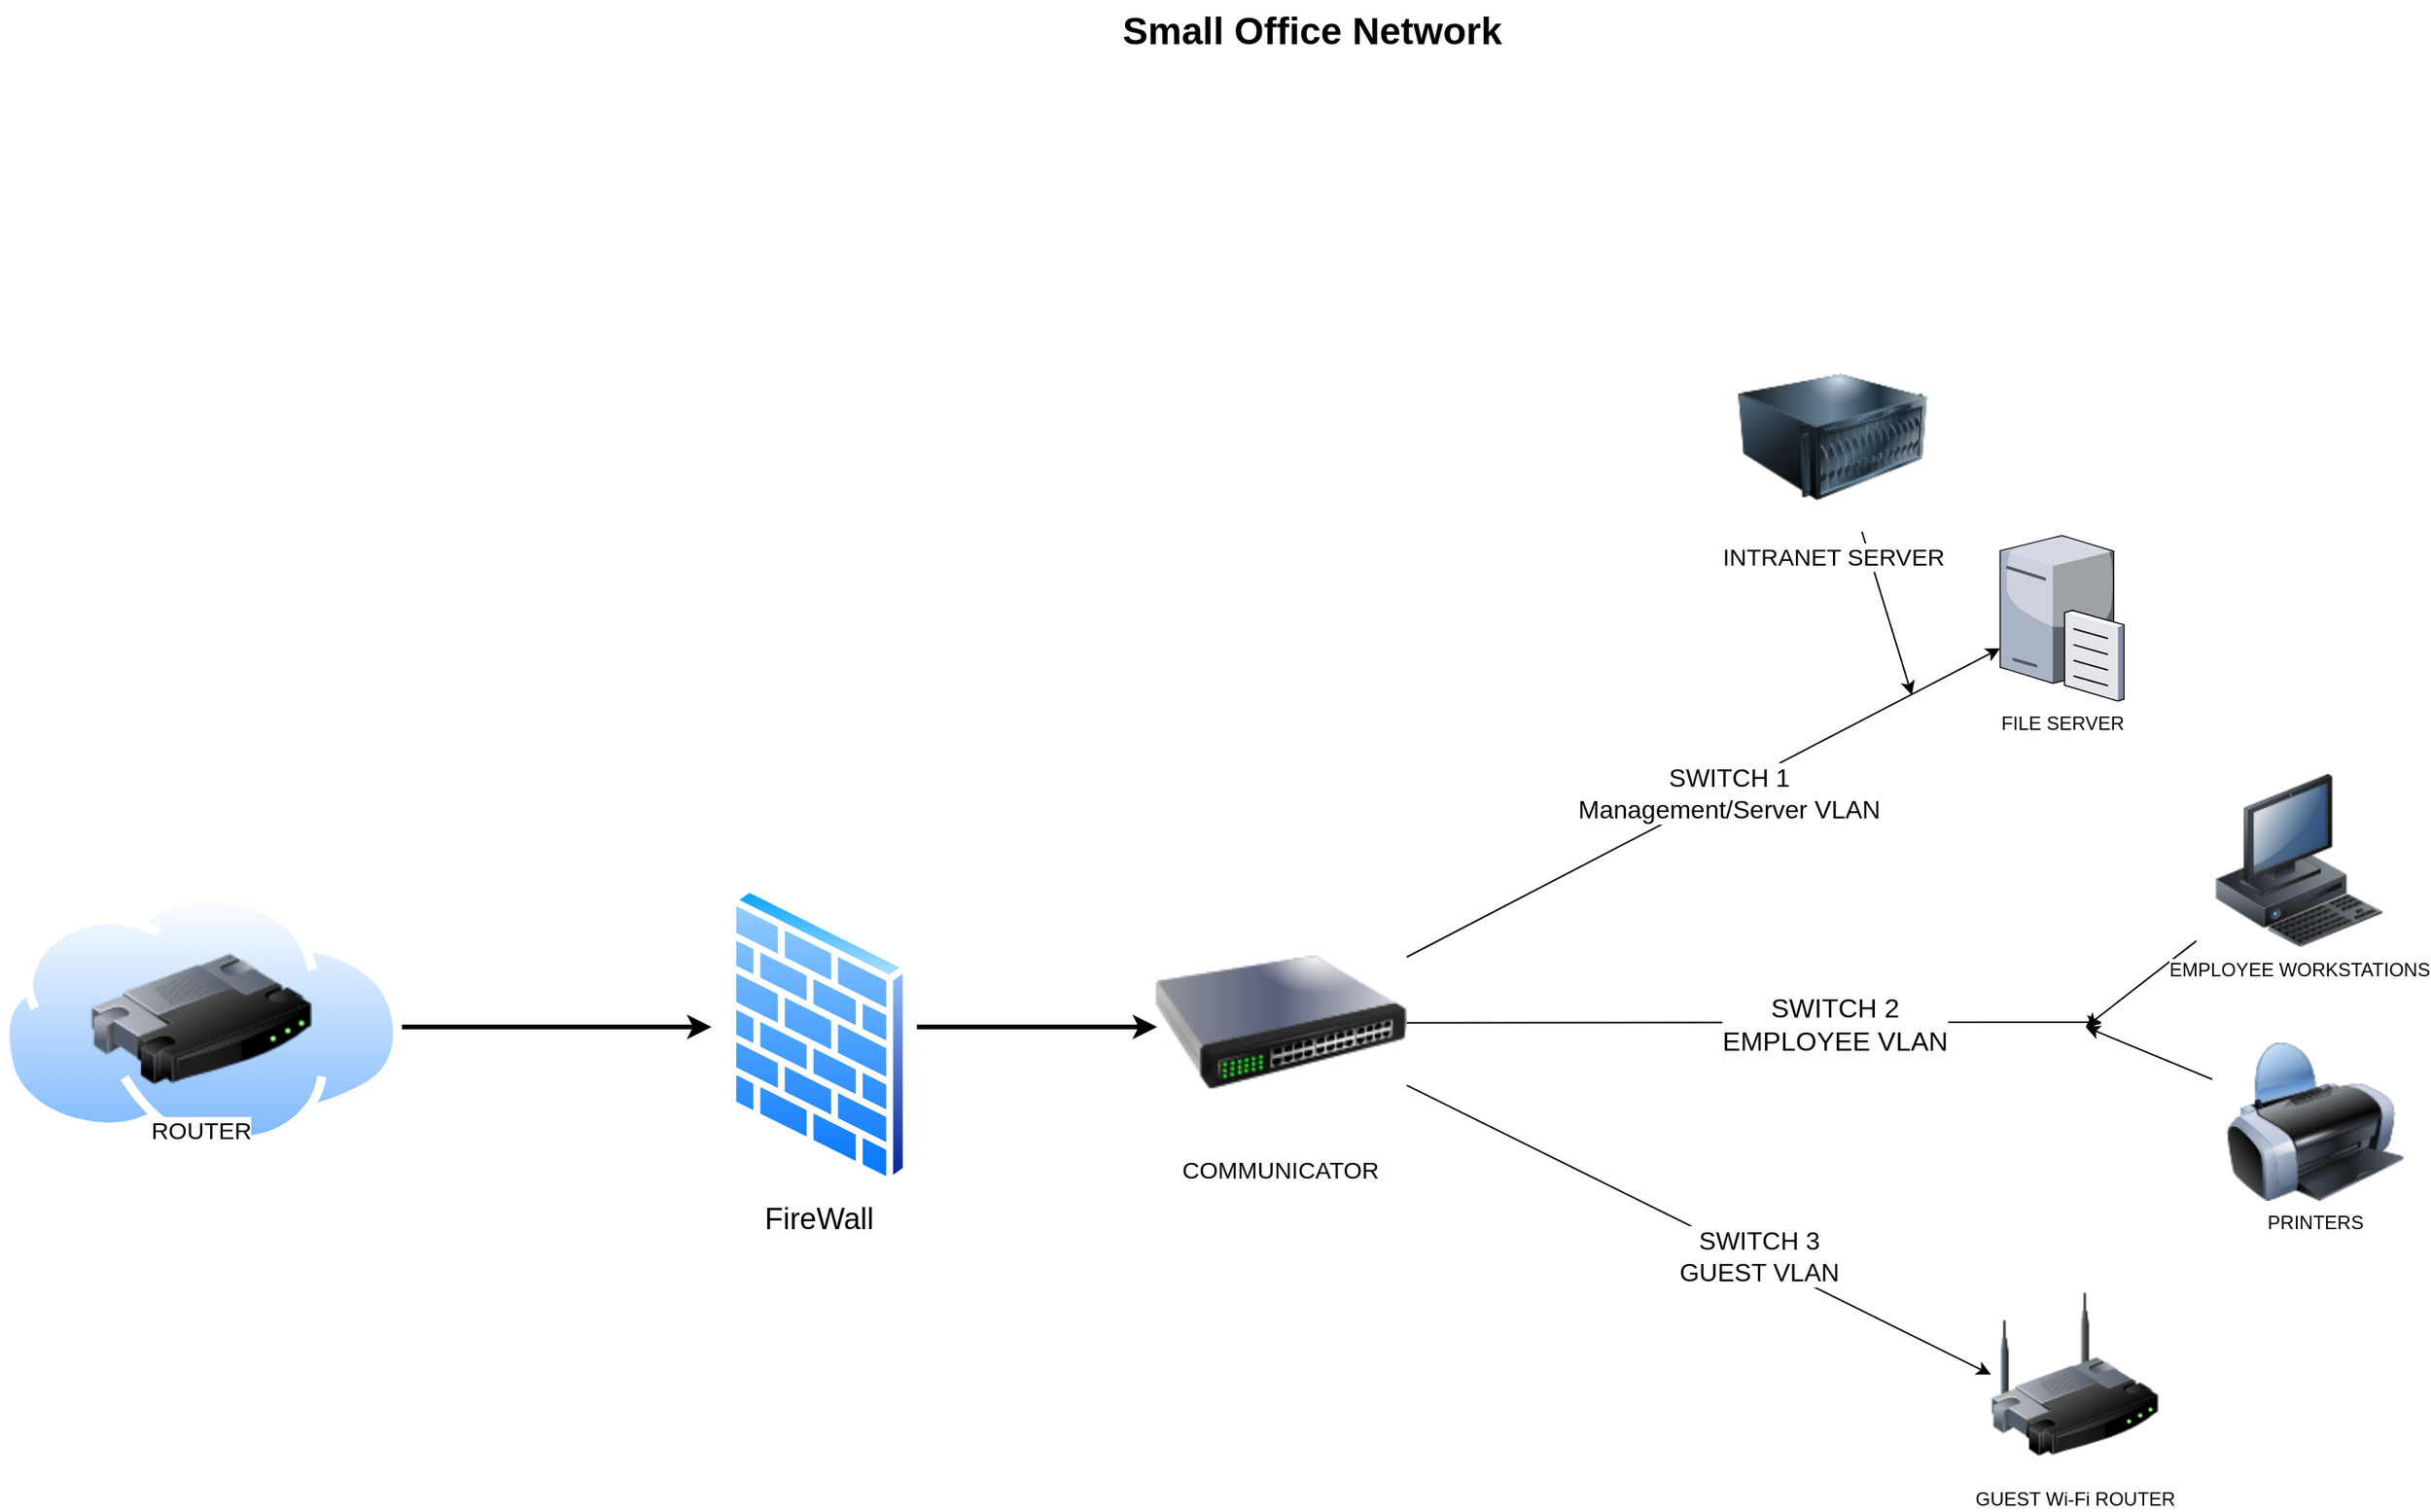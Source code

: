 <mxfile version="24.4.9" type="device">
  <diagram name="Page-1" id="e3a06f82-3646-2815-327d-82caf3d4e204">
    <mxGraphModel dx="1878" dy="1168" grid="1" gridSize="10" guides="1" tooltips="1" connect="1" arrows="1" fold="1" page="1" pageScale="1.5" pageWidth="1169" pageHeight="826" background="none" math="0" shadow="0">
      <root>
        <mxCell id="0" style=";html=1;" />
        <mxCell id="1" style=";html=1;" parent="0" />
        <mxCell id="gS1dZjHpKp2KWlR63bjd-13" value="" style="image;aspect=fixed;perimeter=ellipsePerimeter;html=1;align=center;shadow=0;dashed=0;spacingTop=3;image=img/lib/active_directory/internet_cloud.svg;" vertex="1" parent="1">
          <mxGeometry x="100" y="594.75" width="254.76" height="160.5" as="geometry" />
        </mxCell>
        <mxCell id="6a7d8f32e03d9370-62" value="Small Office Network" style="text;strokeColor=none;fillColor=none;html=1;fontSize=24;fontStyle=1;verticalAlign=middle;align=center;" parent="1" vertex="1">
          <mxGeometry x="499" y="30" width="861" height="40" as="geometry" />
        </mxCell>
        <mxCell id="gS1dZjHpKp2KWlR63bjd-7" value="FireWall" style="image;aspect=fixed;perimeter=ellipsePerimeter;html=1;align=center;shadow=0;dashed=0;spacingTop=3;image=img/lib/active_directory/firewall.svg;fontSize=19;" vertex="1" parent="1">
          <mxGeometry x="560.32" y="590" width="116.21" height="190.5" as="geometry" />
        </mxCell>
        <mxCell id="gS1dZjHpKp2KWlR63bjd-8" style="edgeStyle=none;rounded=0;orthogonalLoop=1;jettySize=auto;html=1;strokeWidth=3;" edge="1" parent="1">
          <mxGeometry relative="1" as="geometry">
            <mxPoint x="354.32" y="680" as="sourcePoint" />
            <mxPoint x="550.32" y="680" as="targetPoint" />
          </mxGeometry>
        </mxCell>
        <mxCell id="gS1dZjHpKp2KWlR63bjd-12" value="ROUTER" style="image;html=1;image=img/lib/clip_art/networking/Router_128x128.png;fontSize=15;" vertex="1" parent="1">
          <mxGeometry x="157.38" y="620" width="140" height="110" as="geometry" />
        </mxCell>
        <mxCell id="gS1dZjHpKp2KWlR63bjd-26" style="edgeStyle=none;rounded=0;orthogonalLoop=1;jettySize=auto;html=1;fontSize=24;" edge="1" parent="1" source="gS1dZjHpKp2KWlR63bjd-14">
          <mxGeometry relative="1" as="geometry">
            <mxPoint x="1430" y="677" as="targetPoint" />
          </mxGeometry>
        </mxCell>
        <mxCell id="gS1dZjHpKp2KWlR63bjd-38" value="SWITCH 2&lt;div&gt;EMPLOYEE VLAN&lt;/div&gt;" style="edgeLabel;html=1;align=center;verticalAlign=middle;resizable=0;points=[];fontSize=17;" vertex="1" connectable="0" parent="gS1dZjHpKp2KWlR63bjd-26">
          <mxGeometry x="0.236" y="-2" relative="1" as="geometry">
            <mxPoint x="-1" as="offset" />
          </mxGeometry>
        </mxCell>
        <mxCell id="gS1dZjHpKp2KWlR63bjd-29" style="edgeStyle=none;rounded=0;orthogonalLoop=1;jettySize=auto;html=1;entryX=0;entryY=0.5;entryDx=0;entryDy=0;" edge="1" parent="1" source="gS1dZjHpKp2KWlR63bjd-14" target="gS1dZjHpKp2KWlR63bjd-31">
          <mxGeometry relative="1" as="geometry">
            <mxPoint x="1048.482" y="870" as="targetPoint" />
          </mxGeometry>
        </mxCell>
        <mxCell id="gS1dZjHpKp2KWlR63bjd-41" value="SWITCH 3&lt;div&gt;GUEST VLAN&lt;/div&gt;" style="edgeLabel;html=1;align=center;verticalAlign=middle;resizable=0;points=[];fontSize=16;" vertex="1" connectable="0" parent="gS1dZjHpKp2KWlR63bjd-29">
          <mxGeometry x="0.2" y="2" relative="1" as="geometry">
            <mxPoint as="offset" />
          </mxGeometry>
        </mxCell>
        <mxCell id="gS1dZjHpKp2KWlR63bjd-14" value="COMMUNICATOR" style="image;html=1;image=img/lib/clip_art/networking/Switch_128x128.png;fontSize=15;" vertex="1" parent="1">
          <mxGeometry x="830.32" y="600" width="160" height="154.75" as="geometry" />
        </mxCell>
        <mxCell id="gS1dZjHpKp2KWlR63bjd-15" style="edgeStyle=none;rounded=0;orthogonalLoop=1;jettySize=auto;html=1;strokeWidth=3;" edge="1" parent="1">
          <mxGeometry relative="1" as="geometry">
            <mxPoint x="680.32" y="680" as="sourcePoint" />
            <mxPoint x="832.32" y="680" as="targetPoint" />
          </mxGeometry>
        </mxCell>
        <mxCell id="gS1dZjHpKp2KWlR63bjd-16" value="FILE SERVER" style="verticalLabelPosition=bottom;sketch=0;aspect=fixed;html=1;verticalAlign=top;strokeColor=none;align=center;outlineConnect=0;shape=mxgraph.citrix.file_server;" vertex="1" parent="1">
          <mxGeometry x="1365.84" y="366.5" width="78.32" height="107" as="geometry" />
        </mxCell>
        <mxCell id="gS1dZjHpKp2KWlR63bjd-42" style="edgeStyle=none;rounded=0;orthogonalLoop=1;jettySize=auto;html=1;" edge="1" parent="1" source="gS1dZjHpKp2KWlR63bjd-17">
          <mxGeometry relative="1" as="geometry">
            <mxPoint x="1420" y="680" as="targetPoint" />
          </mxGeometry>
        </mxCell>
        <mxCell id="gS1dZjHpKp2KWlR63bjd-17" value="EMPLOYEE WORKSTATIONS" style="image;html=1;image=img/lib/clip_art/computers/Workstation_128x128.png" vertex="1" parent="1">
          <mxGeometry x="1490" y="520" width="130" height="110" as="geometry" />
        </mxCell>
        <mxCell id="gS1dZjHpKp2KWlR63bjd-43" style="edgeStyle=none;rounded=0;orthogonalLoop=1;jettySize=auto;html=1;" edge="1" parent="1" source="gS1dZjHpKp2KWlR63bjd-19">
          <mxGeometry relative="1" as="geometry">
            <mxPoint x="1420" y="680" as="targetPoint" />
          </mxGeometry>
        </mxCell>
        <mxCell id="gS1dZjHpKp2KWlR63bjd-19" value="PRINTERS" style="image;html=1;image=img/lib/clip_art/computers/Printer_128x128.png" vertex="1" parent="1">
          <mxGeometry x="1500" y="690" width="130" height="100" as="geometry" />
        </mxCell>
        <mxCell id="gS1dZjHpKp2KWlR63bjd-28" style="edgeStyle=none;rounded=0;orthogonalLoop=1;jettySize=auto;html=1;" edge="1" parent="1" source="gS1dZjHpKp2KWlR63bjd-14" target="gS1dZjHpKp2KWlR63bjd-16">
          <mxGeometry relative="1" as="geometry">
            <mxPoint x="1050" y="450" as="targetPoint" />
          </mxGeometry>
        </mxCell>
        <mxCell id="gS1dZjHpKp2KWlR63bjd-40" value="SWITCH 1&lt;div&gt;Management/Server VLAN&lt;/div&gt;" style="edgeLabel;html=1;align=center;verticalAlign=middle;resizable=0;points=[];fontSize=16;" vertex="1" connectable="0" parent="gS1dZjHpKp2KWlR63bjd-28">
          <mxGeometry x="0.076" y="-1" relative="1" as="geometry">
            <mxPoint x="1" as="offset" />
          </mxGeometry>
        </mxCell>
        <mxCell id="gS1dZjHpKp2KWlR63bjd-31" value="GUEST Wi-Fi ROUTER" style="image;html=1;image=img/lib/clip_art/networking/Wireless_Router_128x128.png" vertex="1" parent="1">
          <mxGeometry x="1360" y="835" width="106" height="130" as="geometry" />
        </mxCell>
        <mxCell id="gS1dZjHpKp2KWlR63bjd-46" style="edgeStyle=none;rounded=0;orthogonalLoop=1;jettySize=auto;html=1;" edge="1" parent="1" source="gS1dZjHpKp2KWlR63bjd-45">
          <mxGeometry relative="1" as="geometry">
            <mxPoint x="1310.0" y="470" as="targetPoint" />
          </mxGeometry>
        </mxCell>
        <mxCell id="gS1dZjHpKp2KWlR63bjd-45" value="INTRANET SERVER" style="image;html=1;image=img/lib/clip_art/computers/Server_128x128.png;fontSize=15;" vertex="1" parent="1">
          <mxGeometry x="1200" y="246.5" width="120" height="120" as="geometry" />
        </mxCell>
      </root>
    </mxGraphModel>
  </diagram>
</mxfile>
